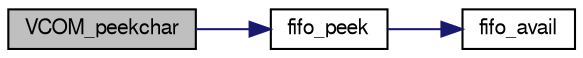 digraph "VCOM_peekchar"
{
  edge [fontname="FreeSans",fontsize="10",labelfontname="FreeSans",labelfontsize="10"];
  node [fontname="FreeSans",fontsize="10",shape=record];
  rankdir="LR";
  Node1 [label="VCOM_peekchar",height=0.2,width=0.4,color="black", fillcolor="grey75", style="filled", fontcolor="black"];
  Node1 -> Node2 [color="midnightblue",fontsize="10",style="solid",fontname="FreeSans"];
  Node2 [label="fifo_peek",height=0.2,width=0.4,color="black", fillcolor="white", style="filled",URL="$usb__ser__hw_8c.html#a081c07a88a2108ff93ef4cae8a08806a"];
  Node2 -> Node3 [color="midnightblue",fontsize="10",style="solid",fontname="FreeSans"];
  Node3 [label="fifo_avail",height=0.2,width=0.4,color="black", fillcolor="white", style="filled",URL="$usb__ser__hw_8c.html#a84f023b865546e5a8433a00db4f06972"];
}
